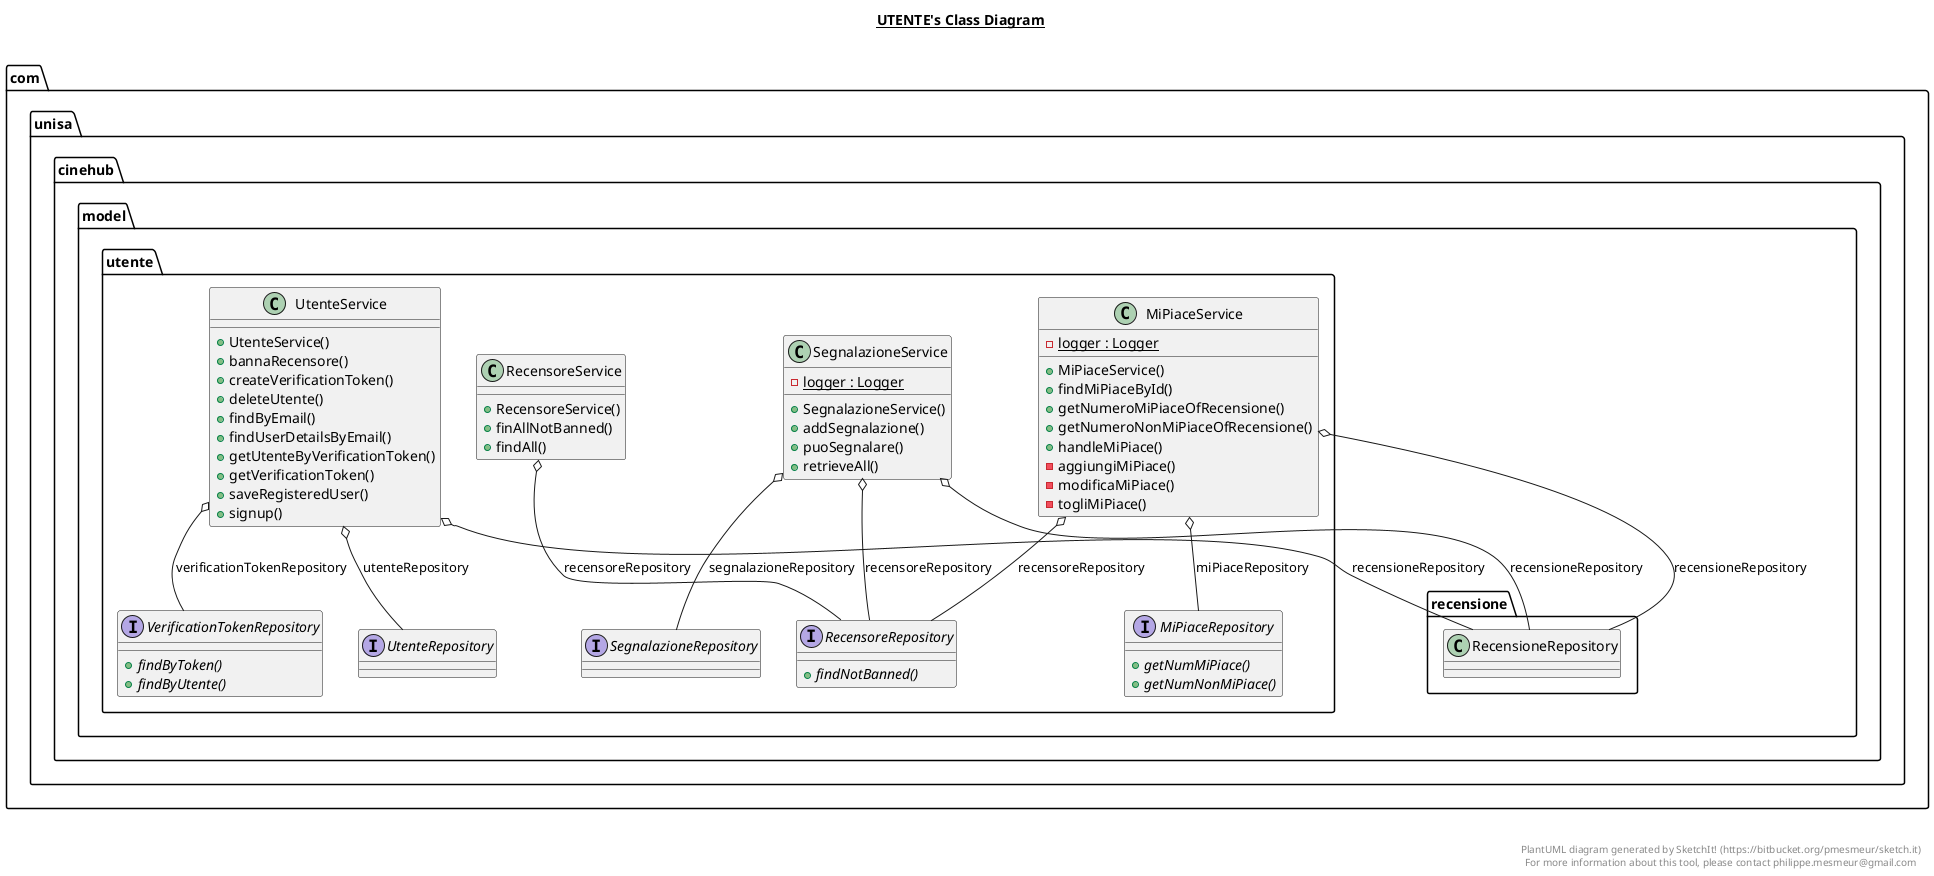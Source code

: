 @startuml

title __UTENTE's Class Diagram__\n

  namespace com.unisa.cinehub {
    namespace model.utente {
      interface com.unisa.cinehub.model.utente.MiPiaceRepository {
          {abstract} + getNumMiPiace()
          {abstract} + getNumNonMiPiace()
      }
    }
  }
  

  namespace com.unisa.cinehub {
    namespace model.utente {
      class com.unisa.cinehub.model.utente.MiPiaceService {
          {static} - logger : Logger
          + MiPiaceService()
          + findMiPiaceById()
          + getNumeroMiPiaceOfRecensione()
          + getNumeroNonMiPiaceOfRecensione()
          + handleMiPiace()
          - aggiungiMiPiace()
          - modificaMiPiace()
          - togliMiPiace()
      }
    }
  }
  

  namespace com.unisa.cinehub {
    namespace model.utente {
      interface com.unisa.cinehub.model.utente.RecensoreRepository {
          {abstract} + findNotBanned()
      }
    }
  }
  

  namespace com.unisa.cinehub {
    namespace model.utente {
      class com.unisa.cinehub.model.utente.RecensoreService {
          + RecensoreService()
          + finAllNotBanned()
          + findAll()
      }
    }
  }
  

  namespace com.unisa.cinehub {
    namespace model.utente {
      interface com.unisa.cinehub.model.utente.SegnalazioneRepository {
      }
    }
  }
  

  namespace com.unisa.cinehub {
    namespace model.utente {
      class com.unisa.cinehub.model.utente.SegnalazioneService {
          {static} - logger : Logger
          + SegnalazioneService()
          + addSegnalazione()
          + puoSegnalare()
          + retrieveAll()
      }
    }
  }
  

  namespace com.unisa.cinehub {
    namespace model.utente {
      interface com.unisa.cinehub.model.utente.UtenteRepository {
      }
    }
  }
  

  namespace com.unisa.cinehub {
    namespace model.utente {
      class com.unisa.cinehub.model.utente.UtenteService {
          + UtenteService()
          + bannaRecensore()
          + createVerificationToken()
          + deleteUtente()
          + findByEmail()
          + findUserDetailsByEmail()
          + getUtenteByVerificationToken()
          + getVerificationToken()
          + saveRegisteredUser()
          + signup()
      }
    }
  }
  

  namespace com.unisa.cinehub {
    namespace model.utente {
      interface com.unisa.cinehub.model.utente.VerificationTokenRepository {
          {abstract} + findByToken()
          {abstract} + findByUtente()
      }
    }
  }
  

  com.unisa.cinehub.model.utente.MiPiaceService o-- com.unisa.cinehub.model.utente.MiPiaceRepository : miPiaceRepository
  com.unisa.cinehub.model.utente.MiPiaceService o-- com.unisa.cinehub.model.recensione.RecensioneRepository : recensioneRepository
  com.unisa.cinehub.model.utente.MiPiaceService o-- com.unisa.cinehub.model.utente.RecensoreRepository : recensoreRepository
  com.unisa.cinehub.model.utente.RecensoreService o-- com.unisa.cinehub.model.utente.RecensoreRepository : recensoreRepository
  com.unisa.cinehub.model.utente.SegnalazioneService o-- com.unisa.cinehub.model.recensione.RecensioneRepository : recensioneRepository
  com.unisa.cinehub.model.utente.SegnalazioneService o-- com.unisa.cinehub.model.utente.RecensoreRepository : recensoreRepository
  com.unisa.cinehub.model.utente.SegnalazioneService o-- com.unisa.cinehub.model.utente.SegnalazioneRepository : segnalazioneRepository
  com.unisa.cinehub.model.utente.UtenteService o-- com.unisa.cinehub.model.recensione.RecensioneRepository : recensioneRepository
  com.unisa.cinehub.model.utente.UtenteService o-- com.unisa.cinehub.model.utente.UtenteRepository : utenteRepository
  com.unisa.cinehub.model.utente.UtenteService o-- com.unisa.cinehub.model.utente.VerificationTokenRepository : verificationTokenRepository


right footer


PlantUML diagram generated by SketchIt! (https://bitbucket.org/pmesmeur/sketch.it)
For more information about this tool, please contact philippe.mesmeur@gmail.com
endfooter

@enduml
